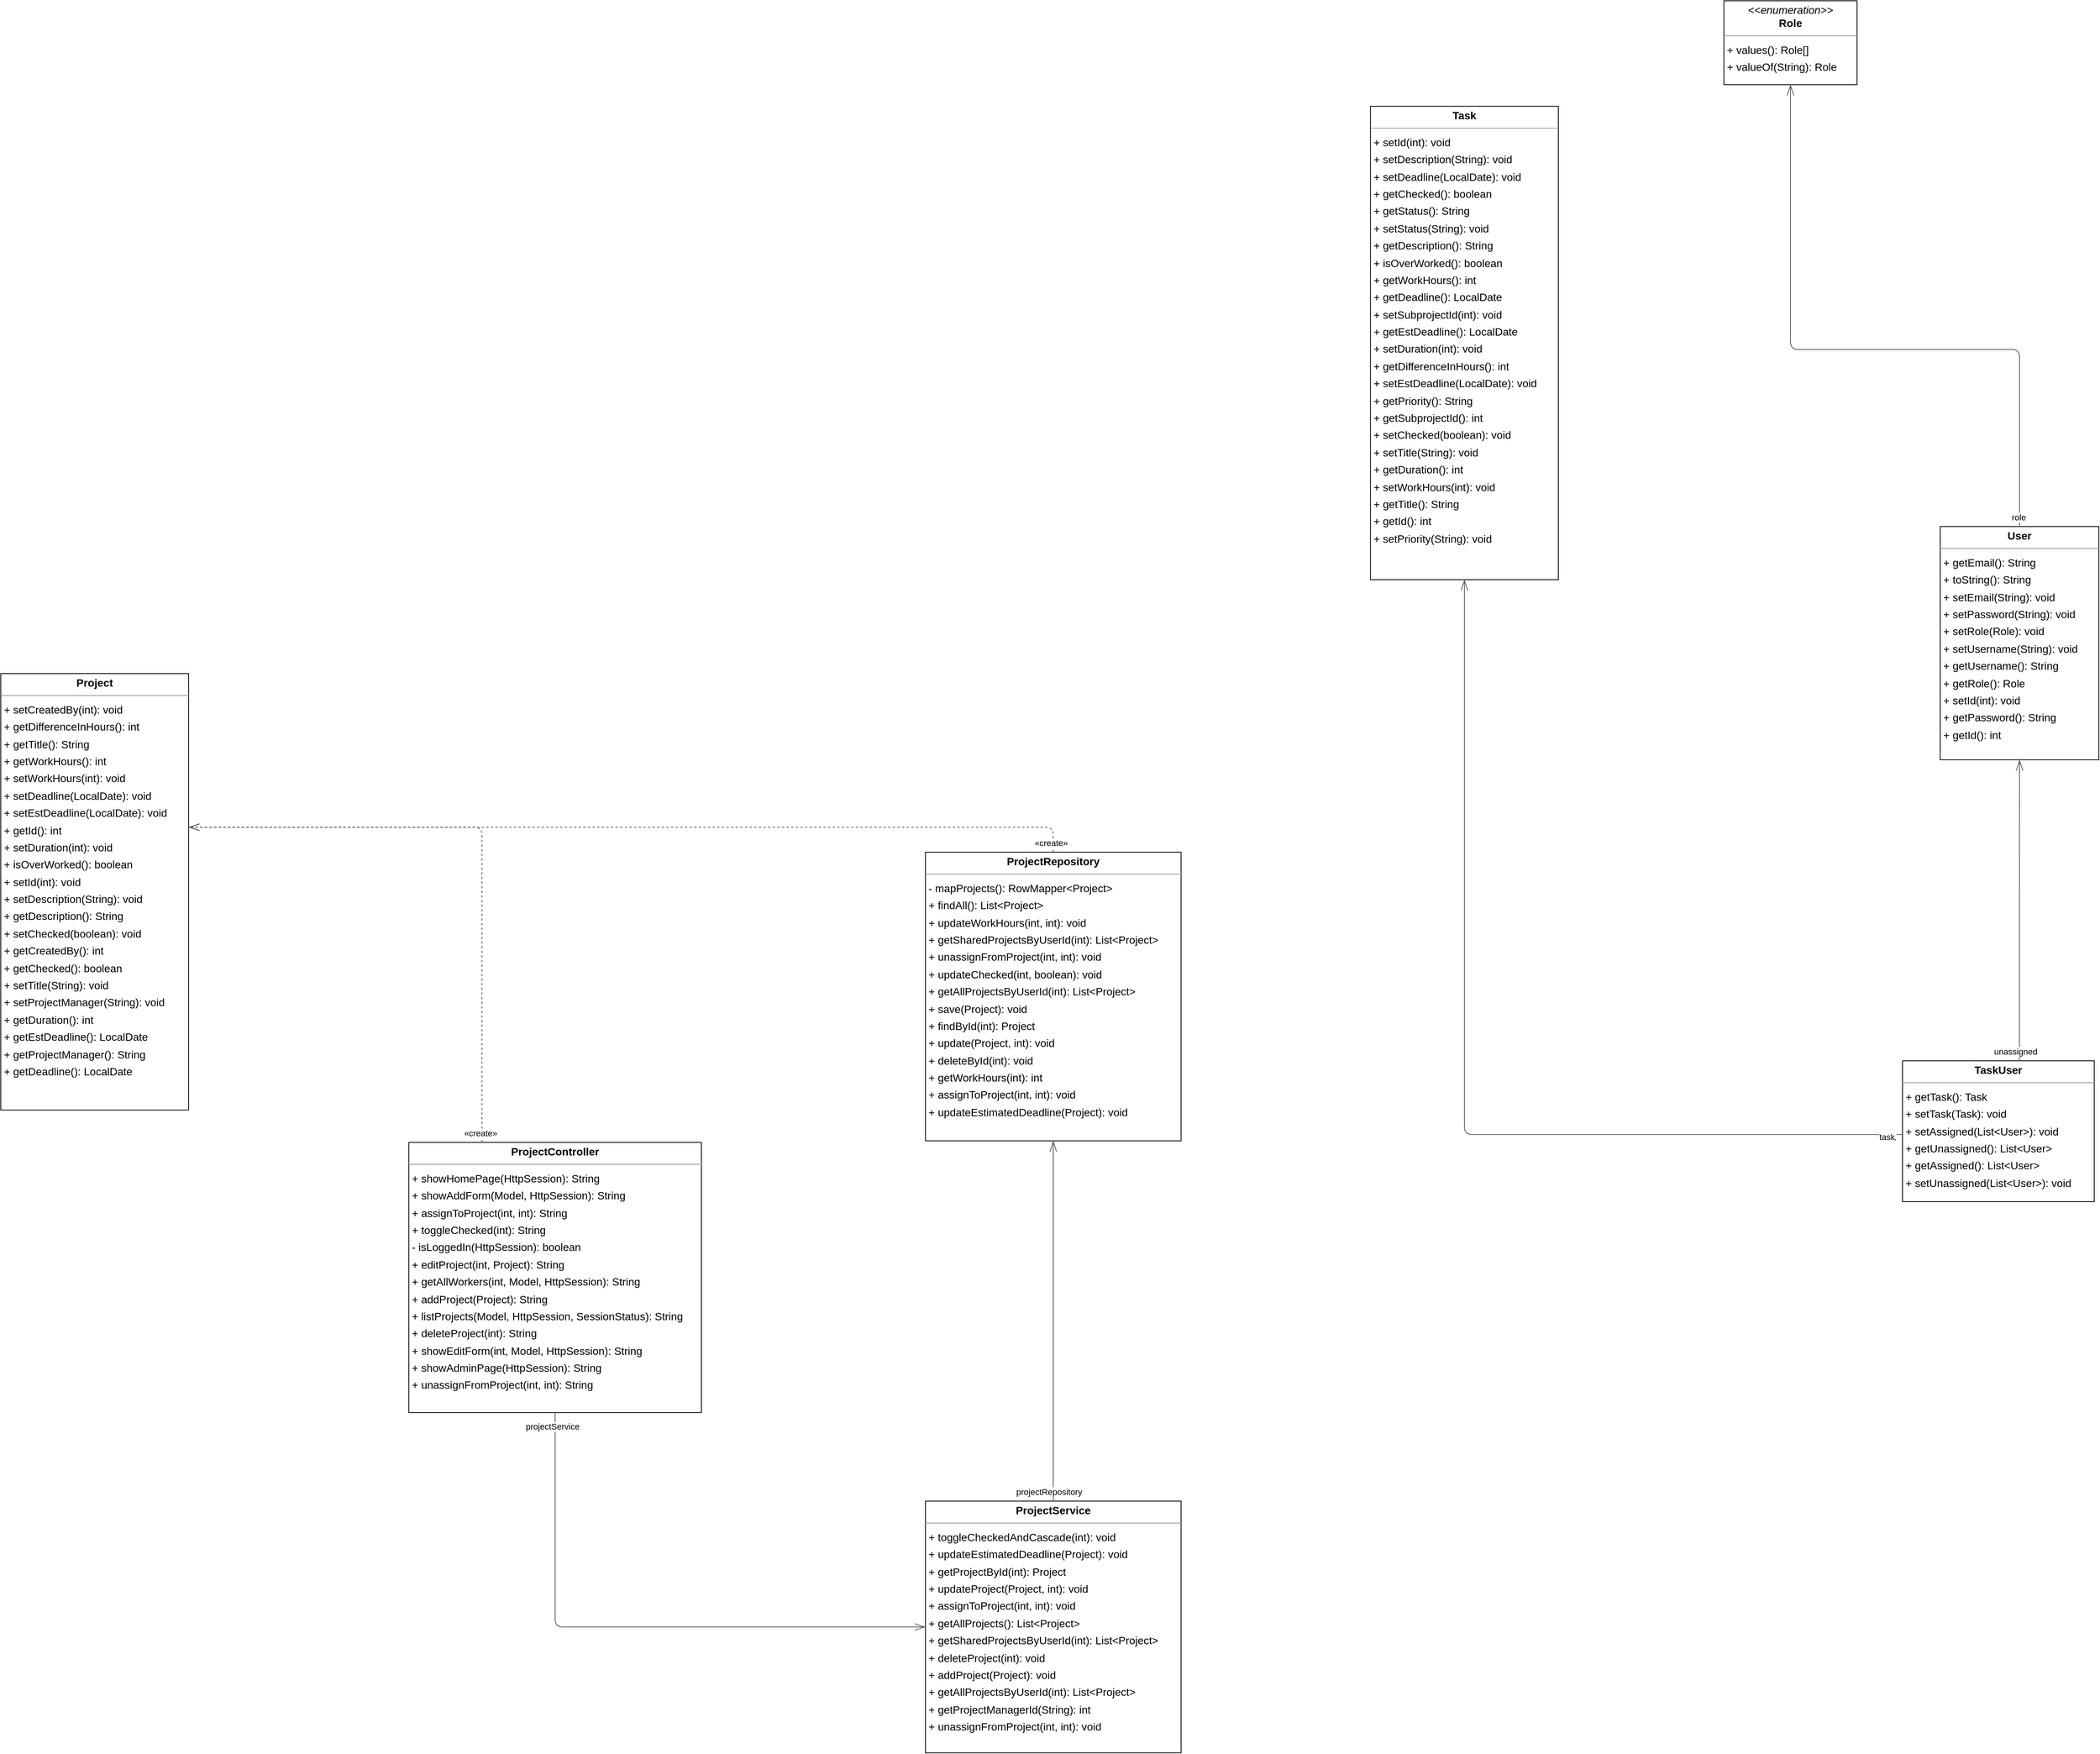 <mxfile version="24.7.17">
  <diagram id="THzFIdJxL9Lbwa_fDxVR" name="Side-1">
    <mxGraphModel dx="7987" dy="3207" grid="1" gridSize="10" guides="1" tooltips="1" connect="1" arrows="1" fold="1" page="0" pageScale="1" pageWidth="827" pageHeight="1169" background="none" math="0" shadow="0">
      <root>
        <mxCell id="0" />
        <mxCell id="1" parent="0" />
        <mxCell id="node7" value="&lt;p style=&quot;margin:0px;margin-top:4px;text-align:center;&quot;&gt;&lt;b&gt;Project&lt;/b&gt;&lt;/p&gt;&lt;hr size=&quot;1&quot;/&gt;&lt;p style=&quot;margin:0 0 0 4px;line-height:1.6;&quot;&gt;+ setCreatedBy(int): void&lt;br/&gt;+ getDifferenceInHours(): int&lt;br/&gt;+ getTitle(): String&lt;br/&gt;+ getWorkHours(): int&lt;br/&gt;+ setWorkHours(int): void&lt;br/&gt;+ setDeadline(LocalDate): void&lt;br/&gt;+ setEstDeadline(LocalDate): void&lt;br/&gt;+ getId(): int&lt;br/&gt;+ setDuration(int): void&lt;br/&gt;+ isOverWorked(): boolean&lt;br/&gt;+ setId(int): void&lt;br/&gt;+ setDescription(String): void&lt;br/&gt;+ getDescription(): String&lt;br/&gt;+ setChecked(boolean): void&lt;br/&gt;+ getCreatedBy(): int&lt;br/&gt;+ getChecked(): boolean&lt;br/&gt;+ setTitle(String): void&lt;br/&gt;+ setProjectManager(String): void&lt;br/&gt;+ getDuration(): int&lt;br/&gt;+ getEstDeadline(): LocalDate&lt;br/&gt;+ getProjectManager(): String&lt;br/&gt;+ getDeadline(): LocalDate&lt;/p&gt;" style="verticalAlign=top;align=left;overflow=fill;fontSize=14;fontFamily=Helvetica;html=1;rounded=0;shadow=0;comic=0;labelBackgroundColor=none;strokeWidth=1;" parent="1" vertex="1">
          <mxGeometry x="-1040" y="1607" width="244" height="567" as="geometry" />
        </mxCell>
        <mxCell id="node3" value="&lt;p style=&quot;margin:0px;margin-top:4px;text-align:center;&quot;&gt;&lt;b&gt;ProjectController&lt;/b&gt;&lt;/p&gt;&lt;hr size=&quot;1&quot;/&gt;&lt;p style=&quot;margin:0 0 0 4px;line-height:1.6;&quot;&gt;+ showHomePage(HttpSession): String&lt;br/&gt;+ showAddForm(Model, HttpSession): String&lt;br/&gt;+ assignToProject(int, int): String&lt;br/&gt;+ toggleChecked(int): String&lt;br/&gt;- isLoggedIn(HttpSession): boolean&lt;br/&gt;+ editProject(int, Project): String&lt;br/&gt;+ getAllWorkers(int, Model, HttpSession): String&lt;br/&gt;+ addProject(Project): String&lt;br/&gt;+ listProjects(Model, HttpSession, SessionStatus): String&lt;br/&gt;+ deleteProject(int): String&lt;br/&gt;+ showEditForm(int, Model, HttpSession): String&lt;br/&gt;+ showAdminPage(HttpSession): String&lt;br/&gt;+ unassignFromProject(int, int): String&lt;/p&gt;" style="verticalAlign=top;align=left;overflow=fill;fontSize=14;fontFamily=Helvetica;html=1;rounded=0;shadow=0;comic=0;labelBackgroundColor=none;strokeWidth=1;" parent="1" vertex="1">
          <mxGeometry x="-510" y="2216" width="380" height="351" as="geometry" />
        </mxCell>
        <mxCell id="node6" value="&lt;p style=&quot;margin:0px;margin-top:4px;text-align:center;&quot;&gt;&lt;b&gt;ProjectRepository&lt;/b&gt;&lt;/p&gt;&lt;hr size=&quot;1&quot;/&gt;&lt;p style=&quot;margin:0 0 0 4px;line-height:1.6;&quot;&gt;- mapProjects(): RowMapper&amp;lt;Project&amp;gt;&lt;br/&gt;+ findAll(): List&amp;lt;Project&amp;gt;&lt;br/&gt;+ updateWorkHours(int, int): void&lt;br/&gt;+ getSharedProjectsByUserId(int): List&amp;lt;Project&amp;gt;&lt;br/&gt;+ unassignFromProject(int, int): void&lt;br/&gt;+ updateChecked(int, boolean): void&lt;br/&gt;+ getAllProjectsByUserId(int): List&amp;lt;Project&amp;gt;&lt;br/&gt;+ save(Project): void&lt;br/&gt;+ findById(int): Project&lt;br/&gt;+ update(Project, int): void&lt;br/&gt;+ deleteById(int): void&lt;br/&gt;+ getWorkHours(int): int&lt;br/&gt;+ assignToProject(int, int): void&lt;br/&gt;+ updateEstimatedDeadline(Project): void&lt;/p&gt;" style="verticalAlign=top;align=left;overflow=fill;fontSize=14;fontFamily=Helvetica;html=1;rounded=0;shadow=0;comic=0;labelBackgroundColor=none;strokeWidth=1;" parent="1" vertex="1">
          <mxGeometry x="161" y="1839" width="332" height="375" as="geometry" />
        </mxCell>
        <mxCell id="node1" value="&lt;p style=&quot;margin:0px;margin-top:4px;text-align:center;&quot;&gt;&lt;b&gt;ProjectService&lt;/b&gt;&lt;/p&gt;&lt;hr size=&quot;1&quot;/&gt;&lt;p style=&quot;margin:0 0 0 4px;line-height:1.6;&quot;&gt;+ toggleCheckedAndCascade(int): void&lt;br/&gt;+ updateEstimatedDeadline(Project): void&lt;br/&gt;+ getProjectById(int): Project&lt;br/&gt;+ updateProject(Project, int): void&lt;br/&gt;+ assignToProject(int, int): void&lt;br/&gt;+ getAllProjects(): List&amp;lt;Project&amp;gt;&lt;br/&gt;+ getSharedProjectsByUserId(int): List&amp;lt;Project&amp;gt;&lt;br/&gt;+ deleteProject(int): void&lt;br/&gt;+ addProject(Project): void&lt;br/&gt;+ getAllProjectsByUserId(int): List&amp;lt;Project&amp;gt;&lt;br/&gt;+ getProjectManagerId(String): int&lt;br/&gt;+ unassignFromProject(int, int): void&lt;/p&gt;" style="verticalAlign=top;align=left;overflow=fill;fontSize=14;fontFamily=Helvetica;html=1;rounded=0;shadow=0;comic=0;labelBackgroundColor=none;strokeWidth=1;" parent="1" vertex="1">
          <mxGeometry x="161" y="2682" width="332" height="327" as="geometry" />
        </mxCell>
        <mxCell id="node2" value="&lt;p style=&quot;margin:0px;margin-top:4px;text-align:center;&quot;&gt;&lt;i&gt;&amp;lt;&amp;lt;enumeration&amp;gt;&amp;gt;&lt;/i&gt;&lt;br/&gt;&lt;b&gt;Role&lt;/b&gt;&lt;/p&gt;&lt;hr size=&quot;1&quot;/&gt;&lt;p style=&quot;margin:0 0 0 4px;line-height:1.6;&quot;&gt;+ values(): Role[]&lt;br/&gt;+ valueOf(String): Role&lt;/p&gt;" style="verticalAlign=top;align=left;overflow=fill;fontSize=14;fontFamily=Helvetica;html=1;rounded=0;shadow=0;comic=0;labelBackgroundColor=none;strokeWidth=1;" parent="1" vertex="1">
          <mxGeometry x="1198" y="733" width="173" height="109" as="geometry" />
        </mxCell>
        <mxCell id="node5" value="&lt;p style=&quot;margin:0px;margin-top:4px;text-align:center;&quot;&gt;&lt;b&gt;Task&lt;/b&gt;&lt;/p&gt;&lt;hr size=&quot;1&quot;/&gt;&lt;p style=&quot;margin:0 0 0 4px;line-height:1.6;&quot;&gt;+ setId(int): void&lt;br/&gt;+ setDescription(String): void&lt;br/&gt;+ setDeadline(LocalDate): void&lt;br/&gt;+ getChecked(): boolean&lt;br/&gt;+ getStatus(): String&lt;br/&gt;+ setStatus(String): void&lt;br/&gt;+ getDescription(): String&lt;br/&gt;+ isOverWorked(): boolean&lt;br/&gt;+ getWorkHours(): int&lt;br/&gt;+ getDeadline(): LocalDate&lt;br/&gt;+ setSubprojectId(int): void&lt;br/&gt;+ getEstDeadline(): LocalDate&lt;br/&gt;+ setDuration(int): void&lt;br/&gt;+ getDifferenceInHours(): int&lt;br/&gt;+ setEstDeadline(LocalDate): void&lt;br/&gt;+ getPriority(): String&lt;br/&gt;+ getSubprojectId(): int&lt;br/&gt;+ setChecked(boolean): void&lt;br/&gt;+ setTitle(String): void&lt;br/&gt;+ getDuration(): int&lt;br/&gt;+ setWorkHours(int): void&lt;br/&gt;+ getTitle(): String&lt;br/&gt;+ getId(): int&lt;br/&gt;+ setPriority(String): void&lt;/p&gt;" style="verticalAlign=top;align=left;overflow=fill;fontSize=14;fontFamily=Helvetica;html=1;rounded=0;shadow=0;comic=0;labelBackgroundColor=none;strokeWidth=1;" parent="1" vertex="1">
          <mxGeometry x="739" y="870" width="244" height="615" as="geometry" />
        </mxCell>
        <mxCell id="node0" value="&lt;p style=&quot;margin:0px;margin-top:4px;text-align:center;&quot;&gt;&lt;b&gt;TaskUser&lt;/b&gt;&lt;/p&gt;&lt;hr size=&quot;1&quot;/&gt;&lt;p style=&quot;margin:0 0 0 4px;line-height:1.6;&quot;&gt;+ getTask(): Task&lt;br/&gt;+ setTask(Task): void&lt;br/&gt;+ setAssigned(List&amp;lt;User&amp;gt;): void&lt;br/&gt;+ getUnassigned(): List&amp;lt;User&amp;gt;&lt;br/&gt;+ getAssigned(): List&amp;lt;User&amp;gt;&lt;br/&gt;+ setUnassigned(List&amp;lt;User&amp;gt;): void&lt;/p&gt;" style="verticalAlign=top;align=left;overflow=fill;fontSize=14;fontFamily=Helvetica;html=1;rounded=0;shadow=0;comic=0;labelBackgroundColor=none;strokeWidth=1;" parent="1" vertex="1">
          <mxGeometry x="1430" y="2110" width="249" height="183" as="geometry" />
        </mxCell>
        <mxCell id="node4" value="&lt;p style=&quot;margin:0px;margin-top:4px;text-align:center;&quot;&gt;&lt;b&gt;User&lt;/b&gt;&lt;/p&gt;&lt;hr size=&quot;1&quot;/&gt;&lt;p style=&quot;margin:0 0 0 4px;line-height:1.6;&quot;&gt;+ getEmail(): String&lt;br/&gt;+ toString(): String&lt;br/&gt;+ setEmail(String): void&lt;br/&gt;+ setPassword(String): void&lt;br/&gt;+ setRole(Role): void&lt;br/&gt;+ setUsername(String): void&lt;br/&gt;+ getUsername(): String&lt;br/&gt;+ getRole(): Role&lt;br/&gt;+ setId(int): void&lt;br/&gt;+ getPassword(): String&lt;br/&gt;+ getId(): int&lt;/p&gt;" style="verticalAlign=top;align=left;overflow=fill;fontSize=14;fontFamily=Helvetica;html=1;rounded=0;shadow=0;comic=0;labelBackgroundColor=none;strokeWidth=1;" parent="1" vertex="1">
          <mxGeometry x="1479" y="1416" width="206" height="303" as="geometry" />
        </mxCell>
        <mxCell id="edge0" value="" style="html=1;rounded=1;edgeStyle=orthogonalEdgeStyle;dashed=1;startArrow=none;endArrow=openThin;endSize=12;strokeColor=#595959;exitX=0.250;exitY=0.000;exitDx=0;exitDy=0;entryX=1.000;entryY=0.352;entryDx=0;entryDy=0;" parent="1" source="node3" target="node7" edge="1">
          <mxGeometry width="50" height="50" relative="1" as="geometry">
            <Array as="points">
              <mxPoint x="-415" y="1806" />
            </Array>
          </mxGeometry>
        </mxCell>
        <mxCell id="label2" value="«create»" style="edgeLabel;resizable=0;html=1;align=left;verticalAlign=top;strokeColor=default;" parent="edge0" vertex="1" connectable="0">
          <mxGeometry x="-440" y="2191" as="geometry" />
        </mxCell>
        <mxCell id="edge2" value="" style="html=1;rounded=1;edgeStyle=orthogonalEdgeStyle;dashed=0;startArrow=diamondThinstartSize=12;endArrow=openThin;endSize=12;strokeColor=#595959;exitX=0.500;exitY=1.000;exitDx=0;exitDy=0;entryX=0.000;entryY=0.500;entryDx=0;entryDy=0;" parent="1" source="node3" target="node1" edge="1">
          <mxGeometry width="50" height="50" relative="1" as="geometry">
            <Array as="points">
              <mxPoint x="-320" y="2845" />
            </Array>
          </mxGeometry>
        </mxCell>
        <mxCell id="label12" value="1" style="edgeLabel;resizable=0;html=1;align=left;verticalAlign=top;strokeColor=default;" parent="edge2" vertex="1" connectable="0">
          <mxGeometry x="-325" y="2572" as="geometry" />
        </mxCell>
        <mxCell id="label16" value="1" style="edgeLabel;resizable=0;html=1;align=left;verticalAlign=top;strokeColor=default;" parent="edge2" vertex="1" connectable="0">
          <mxGeometry x="-325" y="2572" as="geometry" />
        </mxCell>
        <mxCell id="label17" value="projectService" style="edgeLabel;resizable=0;html=1;align=left;verticalAlign=top;strokeColor=default;" parent="edge2" vertex="1" connectable="0">
          <mxGeometry x="-360" y="2572" as="geometry" />
        </mxCell>
        <mxCell id="edge5" value="" style="html=1;rounded=1;edgeStyle=orthogonalEdgeStyle;dashed=1;startArrow=none;endArrow=openThin;endSize=12;strokeColor=#595959;exitX=0.500;exitY=0.000;exitDx=0;exitDy=0;entryX=1.000;entryY=0.352;entryDx=0;entryDy=0;" parent="1" source="node6" target="node7" edge="1">
          <mxGeometry width="50" height="50" relative="1" as="geometry">
            <Array as="points">
              <mxPoint x="327" y="1806" />
            </Array>
          </mxGeometry>
        </mxCell>
        <mxCell id="label32" value="«create»" style="edgeLabel;resizable=0;html=1;align=left;verticalAlign=top;strokeColor=default;" parent="edge5" vertex="1" connectable="0">
          <mxGeometry x="301" y="1814" as="geometry" />
        </mxCell>
        <mxCell id="edge4" value="" style="html=1;rounded=1;edgeStyle=orthogonalEdgeStyle;dashed=0;startArrow=diamondThinstartSize=12;endArrow=openThin;endSize=12;strokeColor=#595959;exitX=0.500;exitY=0.000;exitDx=0;exitDy=0;entryX=0.500;entryY=1.000;entryDx=0;entryDy=0;" parent="1" source="node1" target="node6" edge="1">
          <mxGeometry width="50" height="50" relative="1" as="geometry">
            <Array as="points" />
          </mxGeometry>
        </mxCell>
        <mxCell id="label24" value="1" style="edgeLabel;resizable=0;html=1;align=left;verticalAlign=top;strokeColor=default;" parent="edge4" vertex="1" connectable="0">
          <mxGeometry x="321" y="2657" as="geometry" />
        </mxCell>
        <mxCell id="label28" value="1" style="edgeLabel;resizable=0;html=1;align=left;verticalAlign=top;strokeColor=default;" parent="edge4" vertex="1" connectable="0">
          <mxGeometry x="321" y="2657" as="geometry" />
        </mxCell>
        <mxCell id="label29" value="projectRepository" style="edgeLabel;resizable=0;html=1;align=left;verticalAlign=top;strokeColor=default;" parent="edge4" vertex="1" connectable="0">
          <mxGeometry x="277" y="2657" as="geometry" />
        </mxCell>
        <mxCell id="edge6" value="" style="html=1;rounded=1;edgeStyle=orthogonalEdgeStyle;dashed=0;startArrow=diamondThinstartSize=12;endArrow=openThin;endSize=12;strokeColor=#595959;exitX=0.000;exitY=0.523;exitDx=0;exitDy=0;entryX=0.500;entryY=1.000;entryDx=0;entryDy=0;" parent="1" source="node0" target="node5" edge="1">
          <mxGeometry width="50" height="50" relative="1" as="geometry">
            <Array as="points">
              <mxPoint x="861" y="2206" />
            </Array>
          </mxGeometry>
        </mxCell>
        <mxCell id="label36" value="1" style="edgeLabel;resizable=0;html=1;align=left;verticalAlign=top;strokeColor=default;" parent="edge6" vertex="1" connectable="0">
          <mxGeometry x="1414" y="2196" as="geometry" />
        </mxCell>
        <mxCell id="label40" value="1" style="edgeLabel;resizable=0;html=1;align=left;verticalAlign=top;strokeColor=default;" parent="edge6" vertex="1" connectable="0">
          <mxGeometry x="1414" y="2196" as="geometry" />
        </mxCell>
        <mxCell id="label41" value="task" style="edgeLabel;resizable=0;html=1;align=left;verticalAlign=top;strokeColor=default;" parent="edge6" vertex="1" connectable="0">
          <mxGeometry x="1398" y="2196" as="geometry" />
        </mxCell>
        <mxCell id="edge3" value="" style="html=1;rounded=1;edgeStyle=orthogonalEdgeStyle;dashed=0;startArrow=diamondThinstartSize=12;endArrow=openThin;endSize=12;strokeColor=#595959;exitX=0.610;exitY=0.000;exitDx=0;exitDy=0;entryX=0.500;entryY=1.000;entryDx=0;entryDy=0;" parent="1" source="node0" target="node4" edge="1">
          <mxGeometry width="50" height="50" relative="1" as="geometry">
            <Array as="points" />
          </mxGeometry>
        </mxCell>
        <mxCell id="label18" value="1" style="edgeLabel;resizable=0;html=1;align=left;verticalAlign=top;strokeColor=default;" parent="edge3" vertex="1" connectable="0">
          <mxGeometry x="1577" y="2085" as="geometry" />
        </mxCell>
        <mxCell id="label22" value="*" style="edgeLabel;resizable=0;html=1;align=left;verticalAlign=top;strokeColor=default;" parent="edge3" vertex="1" connectable="0">
          <mxGeometry x="1578" y="2085" as="geometry" />
        </mxCell>
        <mxCell id="label23" value="unassigned" style="edgeLabel;resizable=0;html=1;align=left;verticalAlign=top;strokeColor=default;" parent="edge3" vertex="1" connectable="0">
          <mxGeometry x="1547" y="2085" as="geometry" />
        </mxCell>
        <mxCell id="edge1" value="" style="html=1;rounded=1;edgeStyle=orthogonalEdgeStyle;dashed=0;startArrow=diamondThinstartSize=12;endArrow=openThin;endSize=12;strokeColor=#595959;exitX=0.500;exitY=0.000;exitDx=0;exitDy=0;entryX=0.500;entryY=1.001;entryDx=0;entryDy=0;" parent="1" source="node4" target="node2" edge="1">
          <mxGeometry width="50" height="50" relative="1" as="geometry">
            <Array as="points">
              <mxPoint x="1582" y="1186" />
              <mxPoint x="1284" y="1186" />
            </Array>
          </mxGeometry>
        </mxCell>
        <mxCell id="label6" value="1" style="edgeLabel;resizable=0;html=1;align=left;verticalAlign=top;strokeColor=default;" parent="edge1" vertex="1" connectable="0">
          <mxGeometry x="1577" y="1391" as="geometry" />
        </mxCell>
        <mxCell id="label10" value="1" style="edgeLabel;resizable=0;html=1;align=left;verticalAlign=top;strokeColor=default;" parent="edge1" vertex="1" connectable="0">
          <mxGeometry x="1577" y="1391" as="geometry" />
        </mxCell>
        <mxCell id="label11" value="role" style="edgeLabel;resizable=0;html=1;align=left;verticalAlign=top;strokeColor=default;" parent="edge1" vertex="1" connectable="0">
          <mxGeometry x="1570" y="1391" as="geometry" />
        </mxCell>
      </root>
    </mxGraphModel>
  </diagram>
</mxfile>
